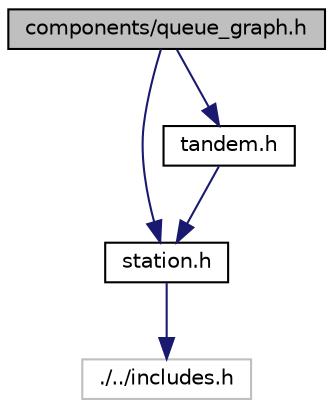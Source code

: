 digraph "components/queue_graph.h"
{
  edge [fontname="Helvetica",fontsize="10",labelfontname="Helvetica",labelfontsize="10"];
  node [fontname="Helvetica",fontsize="10",shape=record];
  Node0 [label="components/queue_graph.h",height=0.2,width=0.4,color="black", fillcolor="grey75", style="filled", fontcolor="black"];
  Node0 -> Node1 [color="midnightblue",fontsize="10",style="solid",fontname="Helvetica"];
  Node1 [label="station.h",height=0.2,width=0.4,color="black", fillcolor="white", style="filled",URL="$station_8h.html"];
  Node1 -> Node2 [color="midnightblue",fontsize="10",style="solid",fontname="Helvetica"];
  Node2 [label="./../includes.h",height=0.2,width=0.4,color="grey75", fillcolor="white", style="filled"];
  Node0 -> Node3 [color="midnightblue",fontsize="10",style="solid",fontname="Helvetica"];
  Node3 [label="tandem.h",height=0.2,width=0.4,color="black", fillcolor="white", style="filled",URL="$tandem_8h.html"];
  Node3 -> Node1 [color="midnightblue",fontsize="10",style="solid",fontname="Helvetica"];
}
